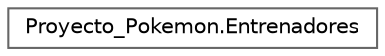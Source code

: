 digraph "Graphical Class Hierarchy"
{
 // INTERACTIVE_SVG=YES
 // LATEX_PDF_SIZE
  bgcolor="transparent";
  edge [fontname=Helvetica,fontsize=10,labelfontname=Helvetica,labelfontsize=10];
  node [fontname=Helvetica,fontsize=10,shape=box,height=0.2,width=0.4];
  rankdir="LR";
  Node0 [id="Node000000",label="Proyecto_Pokemon.Entrenadores",height=0.2,width=0.4,color="grey40", fillcolor="white", style="filled",URL="$classProyecto__Pokemon_1_1Entrenadores.html",tooltip="Representa un entrenador en el mundo pokemon con un equipo, una mochila y estado de batalla."];
}
